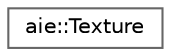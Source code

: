 digraph "Graphical Class Hierarchy"
{
 // LATEX_PDF_SIZE
  bgcolor="transparent";
  edge [fontname=Helvetica,fontsize=10,labelfontname=Helvetica,labelfontsize=10];
  node [fontname=Helvetica,fontsize=10,shape=box,height=0.2,width=0.4];
  rankdir="LR";
  Node0 [id="Node000000",label="aie::Texture",height=0.2,width=0.4,color="grey40", fillcolor="white", style="filled",URL="$classaie_1_1_texture.html",tooltip=" "];
}
